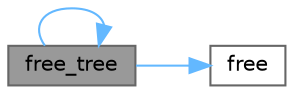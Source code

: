 digraph "free_tree"
{
 // LATEX_PDF_SIZE
  bgcolor="transparent";
  edge [fontname=Helvetica,fontsize=10,labelfontname=Helvetica,labelfontsize=10];
  node [fontname=Helvetica,fontsize=10,shape=box,height=0.2,width=0.4];
  rankdir="LR";
  Node1 [id="Node000001",label="free_tree",height=0.2,width=0.4,color="gray40", fillcolor="grey60", style="filled", fontcolor="black",tooltip=" "];
  Node1 -> Node2 [id="edge1_Node000001_Node000002",color="steelblue1",style="solid",tooltip=" "];
  Node2 [id="Node000002",label="free",height=0.2,width=0.4,color="grey40", fillcolor="white", style="filled",URL="$y_8tab_8c.html#af07d89f5ceaea0c7c8252cc41fd75f37",tooltip=" "];
  Node1 -> Node1 [id="edge2_Node000001_Node000001",color="steelblue1",style="solid",tooltip=" "];
}
